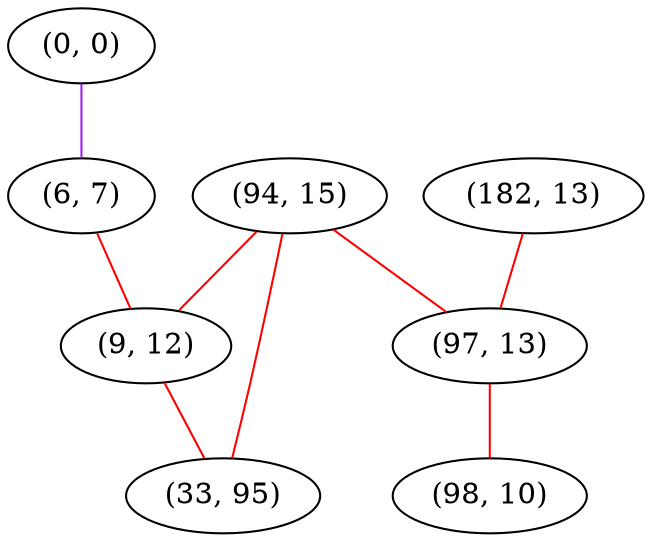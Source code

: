 graph "" {
"(0, 0)";
"(94, 15)";
"(182, 13)";
"(97, 13)";
"(98, 10)";
"(6, 7)";
"(9, 12)";
"(33, 95)";
"(0, 0)" -- "(6, 7)"  [color=purple, key=0, weight=4];
"(94, 15)" -- "(97, 13)"  [color=red, key=0, weight=1];
"(94, 15)" -- "(9, 12)"  [color=red, key=0, weight=1];
"(94, 15)" -- "(33, 95)"  [color=red, key=0, weight=1];
"(182, 13)" -- "(97, 13)"  [color=red, key=0, weight=1];
"(97, 13)" -- "(98, 10)"  [color=red, key=0, weight=1];
"(6, 7)" -- "(9, 12)"  [color=red, key=0, weight=1];
"(9, 12)" -- "(33, 95)"  [color=red, key=0, weight=1];
}
